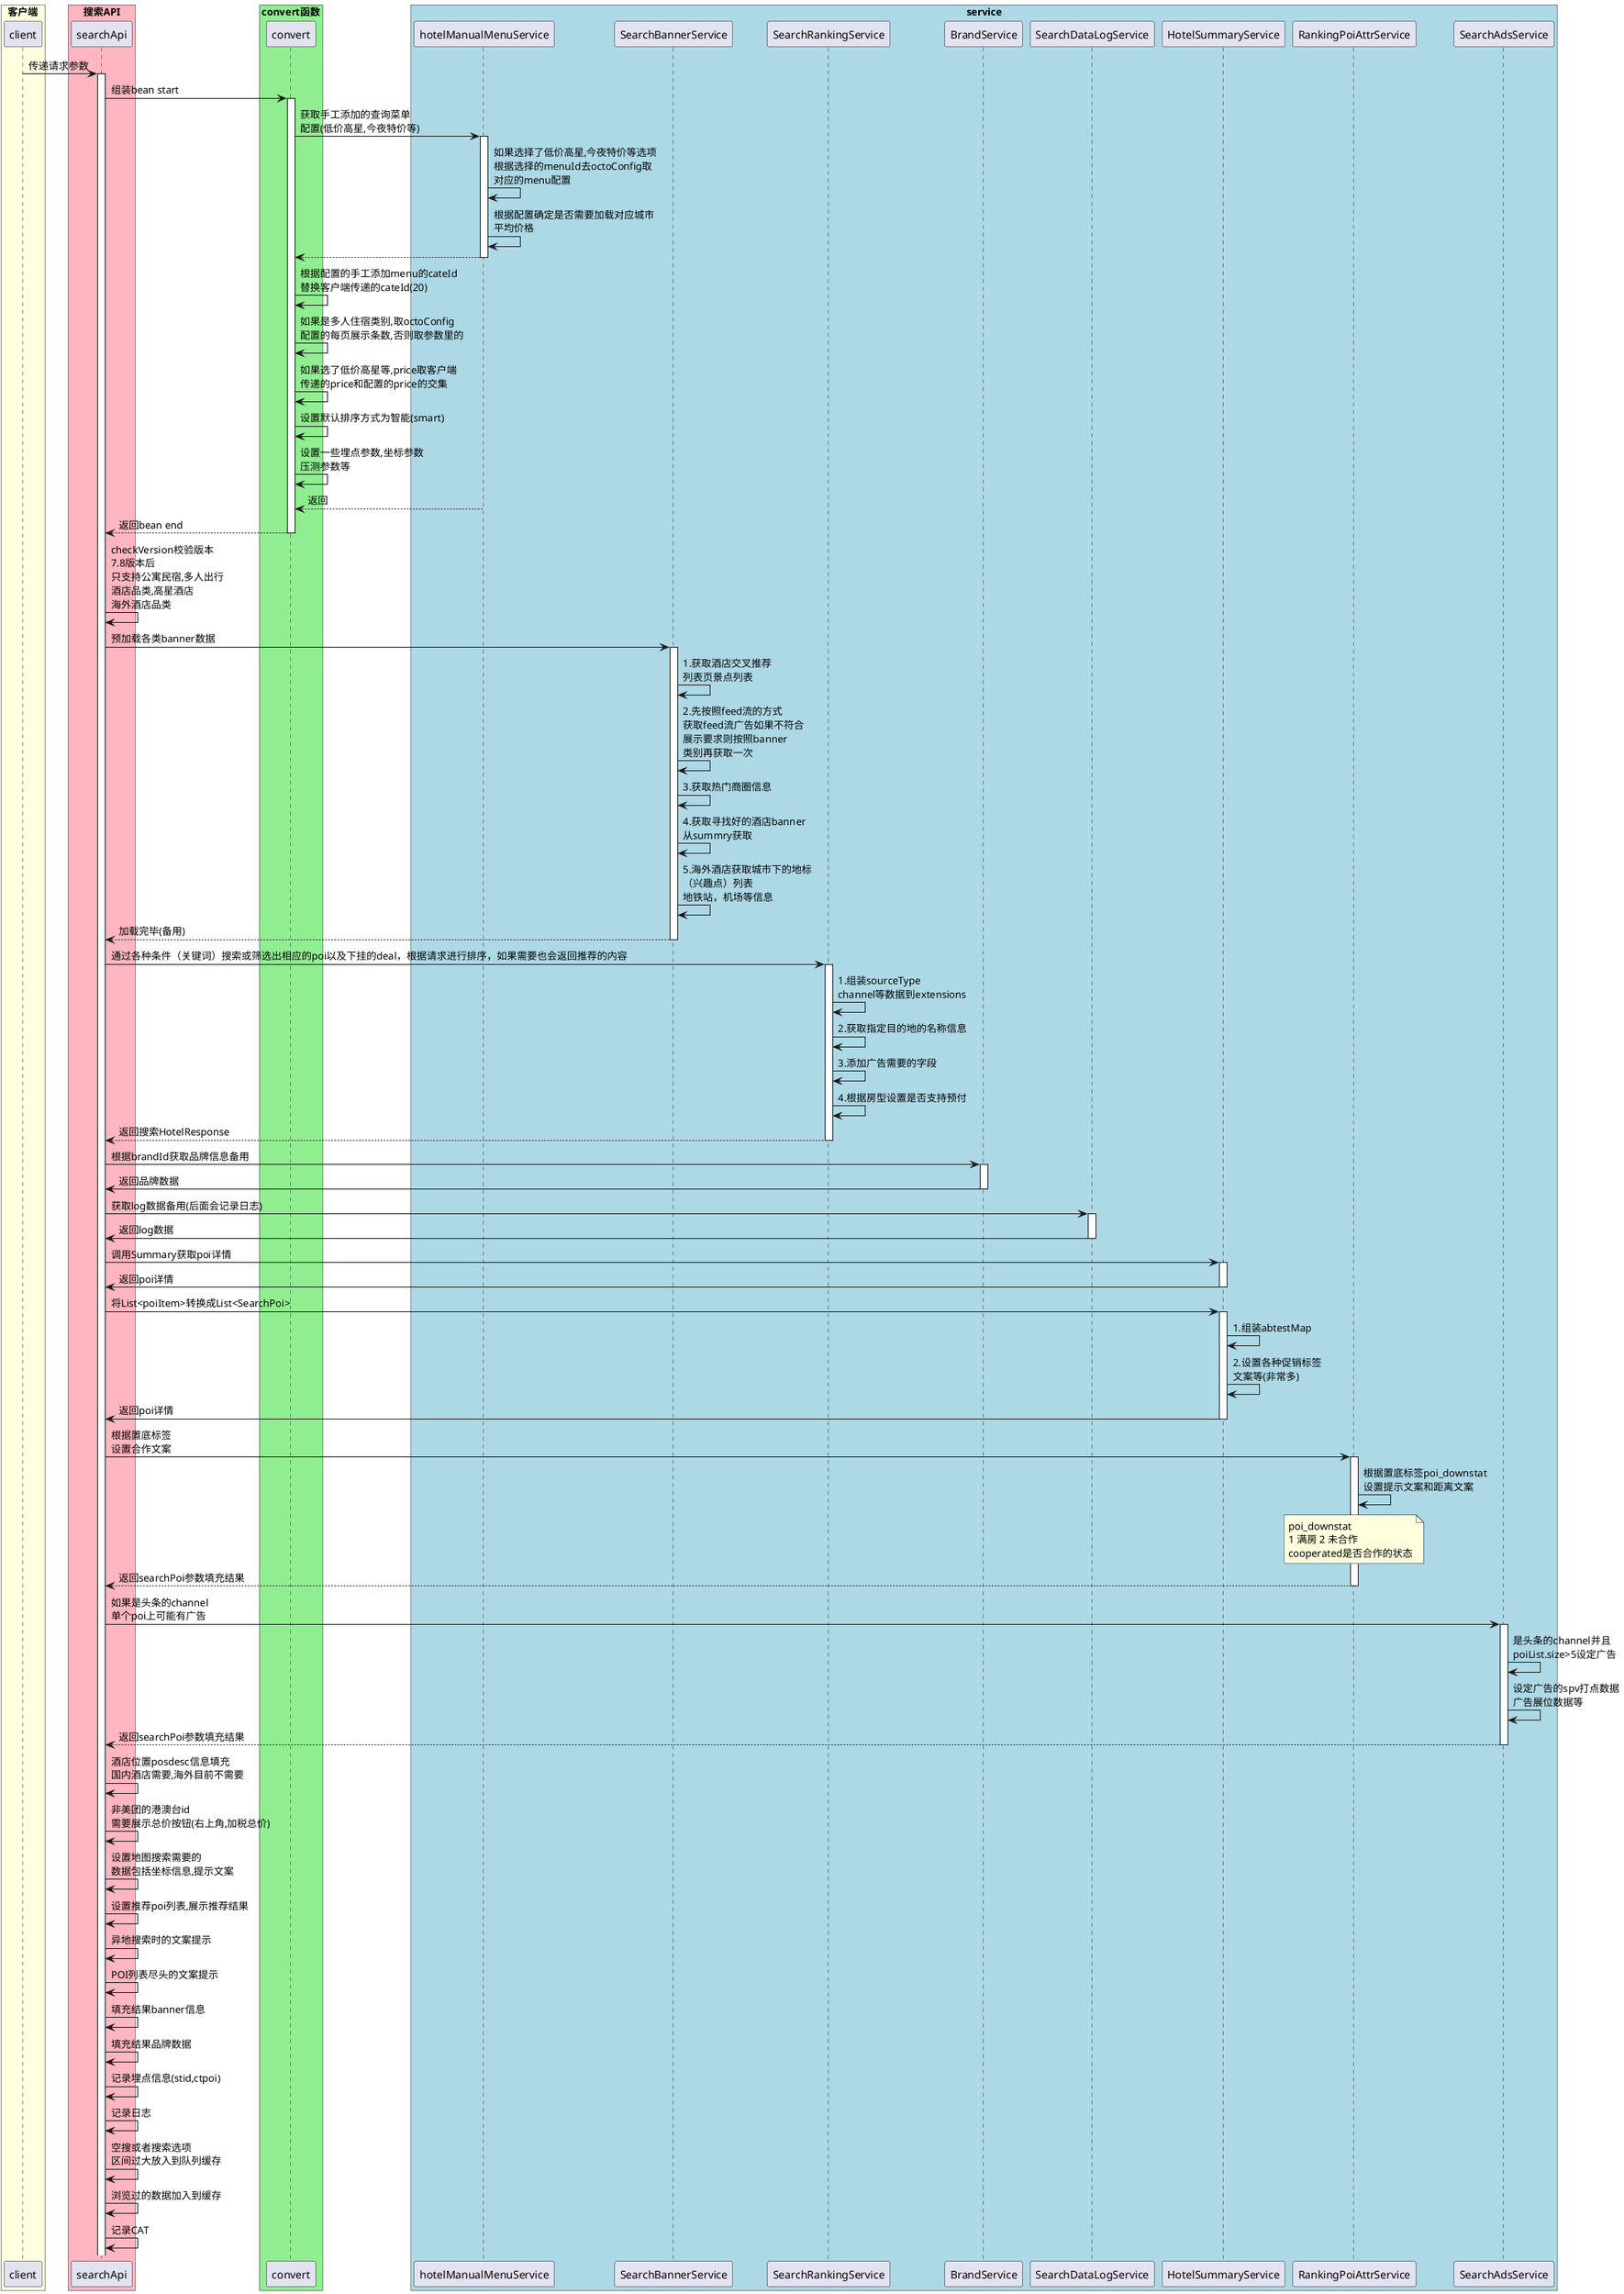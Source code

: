 @startuml

/'定义各个模块'/

box "客户端" #LightYellow
participant client as client
end box

box "搜索API" #LightPink
participant searchApi as api
end box

box "convert函数" #LightGreen
participant convert as convert
end box

box "service" #LightBlue
participant hotelManualMenuService as manualMenuService
participant SearchBannerService as bannerService
participant SearchRankingService as rerankService
participant BrandService as brandService
participant SearchDataLogService as logService
participant HotelSummaryService as summaryService
participant RankingPoiAttrService as rankingPoiAttrService
participant SearchAdsService as searchAdsService
end box



client -> api:传递请求参数
activate api
api->convert:组装bean start
activate convert
convert->manualMenuService:获取手工添加的查询菜单\n配置(低价高星,今夜特价等)
activate manualMenuService
manualMenuService->manualMenuService:如果选择了低价高星,今夜特价等选项\n根据选择的menuId去octoConfig取\n对应的menu配置
manualMenuService->manualMenuService:根据配置确定是否需要加载对应城市\n平均价格
manualMenuService-->convert
deactivate manualMenuService
convert->convert:根据配置的手工添加menu的cateId\n替换客户端传递的cateId(20)
convert->convert:如果是多人住宿类别,取octoConfig\n配置的每页展示条数,否则取参数里的
convert->convert:如果选了低价高星等,price取客户端\n传递的price和配置的price的交集
convert->convert:设置默认排序方式为智能(smart)
convert->convert:设置一些埋点参数,坐标参数\n压测参数等
manualMenuService-->convert:返回
convert-->api:返回bean end
deactivate convert
api->api:checkVersion校验版本\n7.8版本后\n只支持公寓民宿,多人出行\n酒店品类,高星酒店\n海外酒店品类
api->bannerService:预加载各类banner数据
activate bannerService
bannerService->bannerService:1.获取酒店交叉推荐\n列表页景点列表
bannerService->bannerService:2.先按照feed流的方式\n获取feed流广告如果不符合\n展示要求则按照banner\n类别再获取一次
bannerService->bannerService:3.获取热门商圈信息
bannerService->bannerService:4.获取寻找好的酒店banner\n从summry获取
bannerService->bannerService:5.海外酒店获取城市下的地标\n（兴趣点）列表\n地铁站，机场等信息
bannerService-->api:加载完毕(备用)
deactivate bannerService
api->rerankService:通过各种条件（关键词）搜索或筛选出相应的poi以及下挂的deal，根据请求进行排序，如果需要也会返回推荐的内容
activate rerankService
rerankService->rerankService:1.组装sourceType\nchannel等数据到extensions
rerankService->rerankService:2.获取指定目的地的名称信息
rerankService->rerankService:3.添加广告需要的字段
rerankService->rerankService:4.根据房型设置是否支持预付
rerankService-->api:返回搜索HotelResponse
deactivate rerankService
api->brandService:根据brandId获取品牌信息备用
activate brandService
brandService->api: 返回品牌数据
deactivate brandService
api->logService:获取log数据备用(后面会记录日志)
activate logService
logService->api: 返回log数据
deactivate logService
api->summaryService:调用Summary获取poi详情
activate summaryService
summaryService->api: 返回poi详情
deactivate summaryService
api->summaryService:将List<poiItem>转换成List<SearchPoi>
activate summaryService
summaryService->summaryService:1.组装abtestMap
summaryService->summaryService:2.设置各种促销标签\n文案等(非常多)
summaryService->api: 返回poi详情
deactivate summaryService
api->rankingPoiAttrService:根据置底标签\n设置合作文案
activate rankingPoiAttrService
rankingPoiAttrService->rankingPoiAttrService:根据置底标签poi_downstat\n设置提示文案和距离文案
note over of rankingPoiAttrService
poi_downstat
1 满房 2 未合作
cooperated是否合作的状态
end note
rankingPoiAttrService-->api:返回searchPoi参数填充结果
deactivate rankingPoiAttrService
api->searchAdsService:如果是头条的channel\n单个poi上可能有广告
activate searchAdsService
searchAdsService->searchAdsService:是头条的channel并且\npoiList.size>5设定广告
searchAdsService->searchAdsService:设定广告的spv打点数据\n广告展位数据等
searchAdsService-->api:返回searchPoi参数填充结果
deactivate searchAdsService
api->api:酒店位置posdesc信息填充\n国内酒店需要,海外目前不需要
api->api:非美团的港澳台id\n需要展示总价按钮(右上角,加税总价)
api->api:设置地图搜索需要的\n数据包括坐标信息,提示文案
api->api:设置推荐poi列表,展示推荐结果
api->api:异地搜索时的文案提示
api->api:POI列表尽头的文案提示
api->api:填充结果banner信息
api->api:填充结果品牌数据
api->api:记录埋点信息(stid,ctpoi)
api->api:记录日志
api->api:空搜或者搜索选项\n区间过大放入到队列缓存
api->api:浏览过的数据加入到缓存
api->api:记录CAT
@enduml
